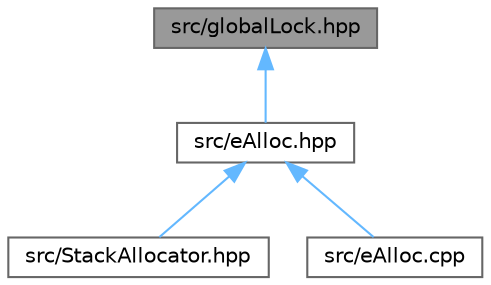 digraph "src/globalLock.hpp"
{
 // LATEX_PDF_SIZE
  bgcolor="transparent";
  edge [fontname=Helvetica,fontsize=10,labelfontname=Helvetica,labelfontsize=10];
  node [fontname=Helvetica,fontsize=10,shape=box,height=0.2,width=0.4];
  Node1 [id="Node000001",label="src/globalLock.hpp",height=0.2,width=0.4,color="gray40", fillcolor="grey60", style="filled", fontcolor="black",tooltip="Universal RAII lock guard and platform lock adapter system for eAlloc."];
  Node1 -> Node2 [id="edge1_Node000001_Node000002",dir="back",color="steelblue1",style="solid",tooltip=" "];
  Node2 [id="Node000002",label="src/eAlloc.hpp",height=0.2,width=0.4,color="grey40", fillcolor="white", style="filled",URL="$e_alloc_8hpp.html",tooltip="TLSF-based MCU/host-agnostic memory allocator with multi-pool support."];
  Node2 -> Node3 [id="edge2_Node000002_Node000003",dir="back",color="steelblue1",style="solid",tooltip=" "];
  Node3 [id="Node000003",label="src/StackAllocator.hpp",height=0.2,width=0.4,color="grey40", fillcolor="white", style="filled",URL="$_stack_allocator_8hpp.html",tooltip="MCU/host-agnostic C++ allocator using a stack-allocated memory pool and TLSF."];
  Node2 -> Node4 [id="edge3_Node000002_Node000004",dir="back",color="steelblue1",style="solid",tooltip=" "];
  Node4 [id="Node000004",label="src/eAlloc.cpp",height=0.2,width=0.4,color="grey40", fillcolor="white", style="filled",URL="$e_alloc_8cpp.html",tooltip="Implementation of TLSF-based MCU/host-agnostic memory allocator (dsa::eAlloc)."];
}
